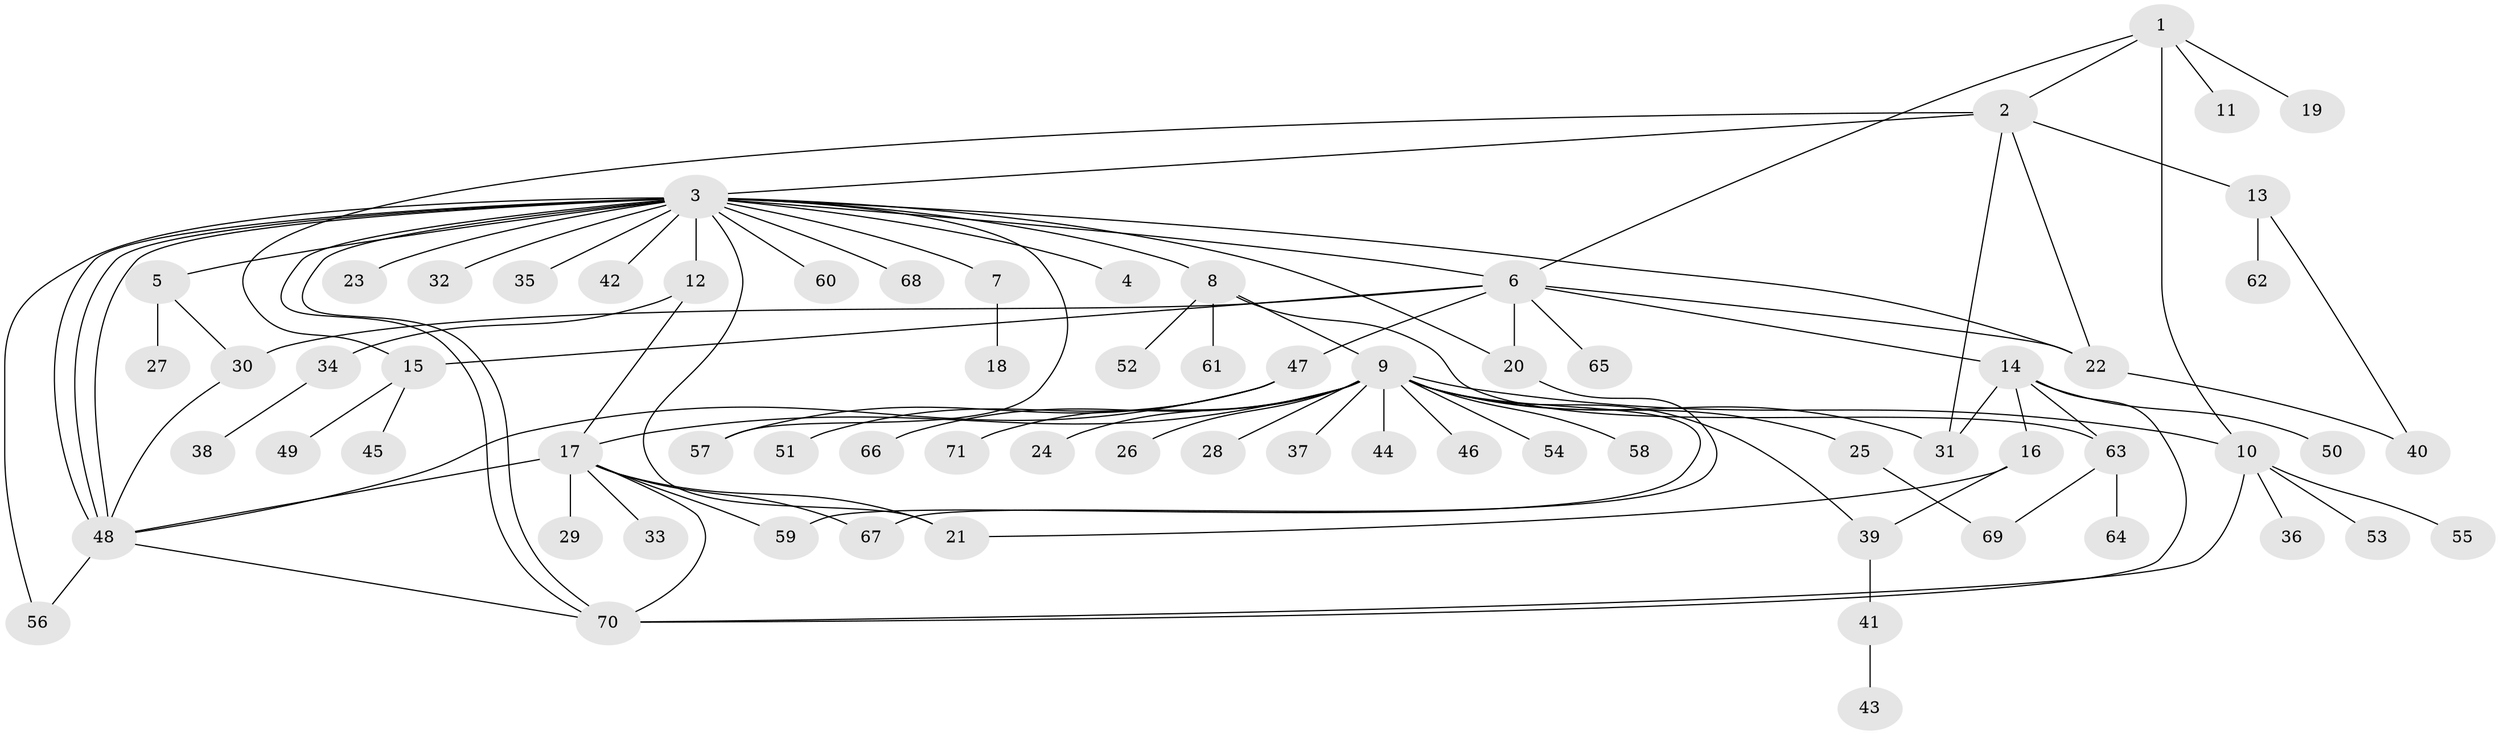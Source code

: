 // coarse degree distribution, {6: 0.09090909090909091, 2: 0.09090909090909091, 3: 0.13636363636363635, 1: 0.5, 10: 0.045454545454545456, 5: 0.045454545454545456, 8: 0.045454545454545456, 11: 0.045454545454545456}
// Generated by graph-tools (version 1.1) at 2025/36/03/04/25 23:36:38]
// undirected, 71 vertices, 100 edges
graph export_dot {
  node [color=gray90,style=filled];
  1;
  2;
  3;
  4;
  5;
  6;
  7;
  8;
  9;
  10;
  11;
  12;
  13;
  14;
  15;
  16;
  17;
  18;
  19;
  20;
  21;
  22;
  23;
  24;
  25;
  26;
  27;
  28;
  29;
  30;
  31;
  32;
  33;
  34;
  35;
  36;
  37;
  38;
  39;
  40;
  41;
  42;
  43;
  44;
  45;
  46;
  47;
  48;
  49;
  50;
  51;
  52;
  53;
  54;
  55;
  56;
  57;
  58;
  59;
  60;
  61;
  62;
  63;
  64;
  65;
  66;
  67;
  68;
  69;
  70;
  71;
  1 -- 2;
  1 -- 6;
  1 -- 10;
  1 -- 11;
  1 -- 19;
  2 -- 3;
  2 -- 13;
  2 -- 15;
  2 -- 22;
  2 -- 31;
  3 -- 4;
  3 -- 5;
  3 -- 6;
  3 -- 7;
  3 -- 8;
  3 -- 12;
  3 -- 20;
  3 -- 21;
  3 -- 22;
  3 -- 23;
  3 -- 32;
  3 -- 35;
  3 -- 42;
  3 -- 48;
  3 -- 48;
  3 -- 48;
  3 -- 56;
  3 -- 57;
  3 -- 60;
  3 -- 68;
  3 -- 70;
  3 -- 70;
  5 -- 27;
  5 -- 30;
  6 -- 14;
  6 -- 15;
  6 -- 20;
  6 -- 22;
  6 -- 30;
  6 -- 47;
  6 -- 65;
  7 -- 18;
  8 -- 9;
  8 -- 52;
  8 -- 61;
  8 -- 63;
  9 -- 10;
  9 -- 17;
  9 -- 24;
  9 -- 25;
  9 -- 26;
  9 -- 28;
  9 -- 31;
  9 -- 37;
  9 -- 39;
  9 -- 44;
  9 -- 46;
  9 -- 54;
  9 -- 58;
  9 -- 59;
  9 -- 66;
  9 -- 71;
  10 -- 36;
  10 -- 53;
  10 -- 55;
  10 -- 70;
  12 -- 17;
  12 -- 34;
  13 -- 40;
  13 -- 62;
  14 -- 16;
  14 -- 31;
  14 -- 50;
  14 -- 63;
  14 -- 70;
  15 -- 45;
  15 -- 49;
  16 -- 21;
  16 -- 39;
  17 -- 21;
  17 -- 29;
  17 -- 33;
  17 -- 48;
  17 -- 59;
  17 -- 67;
  17 -- 70;
  20 -- 67;
  22 -- 40;
  25 -- 69;
  30 -- 48;
  34 -- 38;
  39 -- 41;
  41 -- 43;
  47 -- 48;
  47 -- 51;
  47 -- 57;
  48 -- 56;
  48 -- 70;
  63 -- 64;
  63 -- 69;
}
